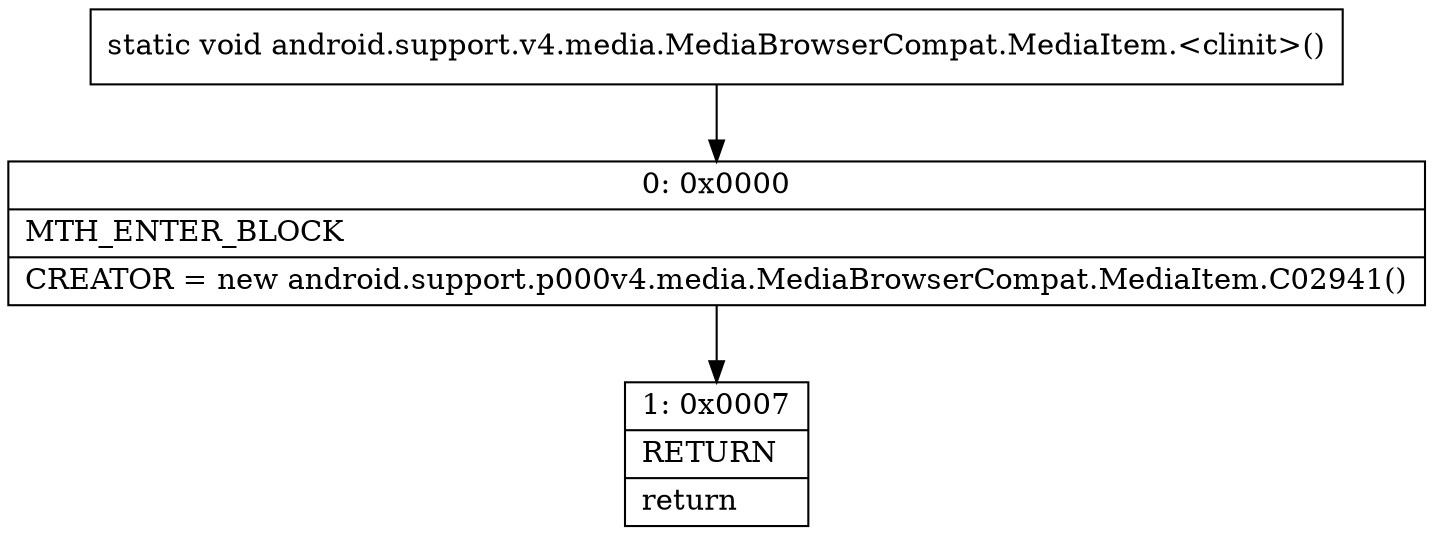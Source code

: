 digraph "CFG forandroid.support.v4.media.MediaBrowserCompat.MediaItem.\<clinit\>()V" {
Node_0 [shape=record,label="{0\:\ 0x0000|MTH_ENTER_BLOCK\l|CREATOR = new android.support.p000v4.media.MediaBrowserCompat.MediaItem.C02941()\l}"];
Node_1 [shape=record,label="{1\:\ 0x0007|RETURN\l|return\l}"];
MethodNode[shape=record,label="{static void android.support.v4.media.MediaBrowserCompat.MediaItem.\<clinit\>() }"];
MethodNode -> Node_0;
Node_0 -> Node_1;
}

